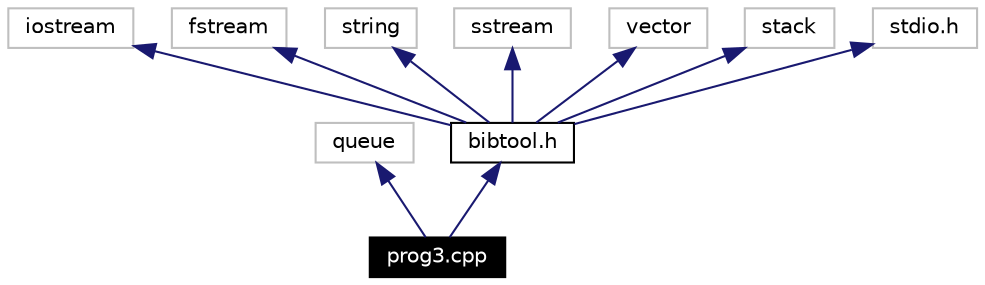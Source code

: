 digraph inheritance
{
  Node21 [shape="box",label="prog3.cpp",fontsize=10,height=0.2,width=0.4,fontname="Helvetica",color="black",style="filled" fontcolor="white"];
  Node22 -> Node21 [dir=back,color="midnightblue",fontsize=10,style="solid",fontname="Helvetica"];
  Node22 [shape="box",label="queue",fontsize=10,height=0.2,width=0.4,fontname="Helvetica",color="grey75"];
  Node23 -> Node21 [dir=back,color="midnightblue",fontsize=10,style="solid",fontname="Helvetica"];
  Node23 [shape="box",label="bibtool.h",fontsize=10,height=0.2,width=0.4,fontname="Helvetica",color="black",URL="$bibtool_8h.html"];
  Node24 -> Node23 [dir=back,color="midnightblue",fontsize=10,style="solid",fontname="Helvetica"];
  Node24 [shape="box",label="iostream",fontsize=10,height=0.2,width=0.4,fontname="Helvetica",color="grey75"];
  Node25 -> Node23 [dir=back,color="midnightblue",fontsize=10,style="solid",fontname="Helvetica"];
  Node25 [shape="box",label="fstream",fontsize=10,height=0.2,width=0.4,fontname="Helvetica",color="grey75"];
  Node26 -> Node23 [dir=back,color="midnightblue",fontsize=10,style="solid",fontname="Helvetica"];
  Node26 [shape="box",label="string",fontsize=10,height=0.2,width=0.4,fontname="Helvetica",color="grey75"];
  Node27 -> Node23 [dir=back,color="midnightblue",fontsize=10,style="solid",fontname="Helvetica"];
  Node27 [shape="box",label="sstream",fontsize=10,height=0.2,width=0.4,fontname="Helvetica",color="grey75"];
  Node28 -> Node23 [dir=back,color="midnightblue",fontsize=10,style="solid",fontname="Helvetica"];
  Node28 [shape="box",label="vector",fontsize=10,height=0.2,width=0.4,fontname="Helvetica",color="grey75"];
  Node29 -> Node23 [dir=back,color="midnightblue",fontsize=10,style="solid",fontname="Helvetica"];
  Node29 [shape="box",label="stack",fontsize=10,height=0.2,width=0.4,fontname="Helvetica",color="grey75"];
  Node30 -> Node23 [dir=back,color="midnightblue",fontsize=10,style="solid",fontname="Helvetica"];
  Node30 [shape="box",label="stdio.h",fontsize=10,height=0.2,width=0.4,fontname="Helvetica",color="grey75"];
}
